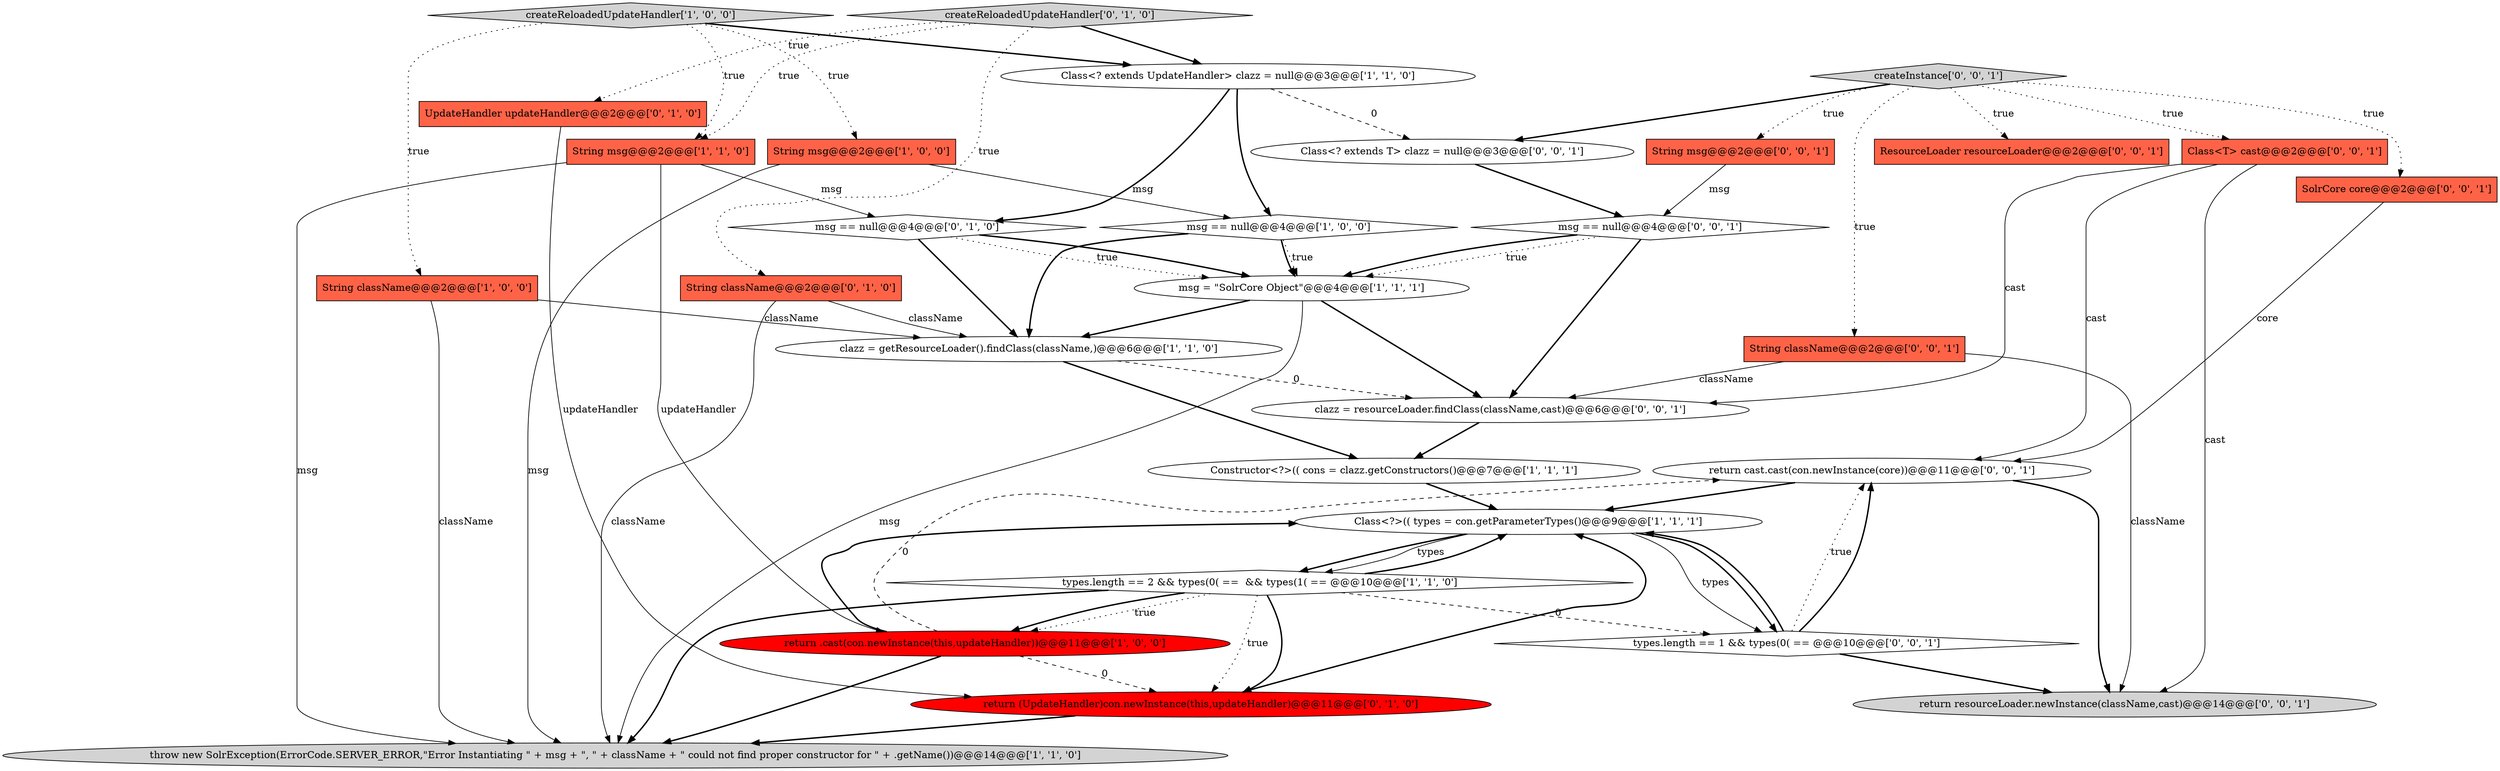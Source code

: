 digraph {
19 [style = filled, label = "Class<T> cast@@@2@@@['0', '0', '1']", fillcolor = tomato, shape = box image = "AAA0AAABBB3BBB"];
21 [style = filled, label = "ResourceLoader resourceLoader@@@2@@@['0', '0', '1']", fillcolor = tomato, shape = box image = "AAA0AAABBB3BBB"];
29 [style = filled, label = "return cast.cast(con.newInstance(core))@@@11@@@['0', '0', '1']", fillcolor = white, shape = ellipse image = "AAA0AAABBB3BBB"];
20 [style = filled, label = "SolrCore core@@@2@@@['0', '0', '1']", fillcolor = tomato, shape = box image = "AAA0AAABBB3BBB"];
24 [style = filled, label = "createInstance['0', '0', '1']", fillcolor = lightgray, shape = diamond image = "AAA0AAABBB3BBB"];
11 [style = filled, label = "Class<? extends UpdateHandler> clazz = null@@@3@@@['1', '1', '0']", fillcolor = white, shape = ellipse image = "AAA0AAABBB1BBB"];
28 [style = filled, label = "clazz = resourceLoader.findClass(className,cast)@@@6@@@['0', '0', '1']", fillcolor = white, shape = ellipse image = "AAA0AAABBB3BBB"];
25 [style = filled, label = "return resourceLoader.newInstance(className,cast)@@@14@@@['0', '0', '1']", fillcolor = lightgray, shape = ellipse image = "AAA0AAABBB3BBB"];
1 [style = filled, label = "return .cast(con.newInstance(this,updateHandler))@@@11@@@['1', '0', '0']", fillcolor = red, shape = ellipse image = "AAA1AAABBB1BBB"];
22 [style = filled, label = "msg == null@@@4@@@['0', '0', '1']", fillcolor = white, shape = diamond image = "AAA0AAABBB3BBB"];
4 [style = filled, label = "String className@@@2@@@['1', '0', '0']", fillcolor = tomato, shape = box image = "AAA0AAABBB1BBB"];
7 [style = filled, label = "createReloadedUpdateHandler['1', '0', '0']", fillcolor = lightgray, shape = diamond image = "AAA0AAABBB1BBB"];
14 [style = filled, label = "String className@@@2@@@['0', '1', '0']", fillcolor = tomato, shape = box image = "AAA0AAABBB2BBB"];
17 [style = filled, label = "createReloadedUpdateHandler['0', '1', '0']", fillcolor = lightgray, shape = diamond image = "AAA0AAABBB2BBB"];
23 [style = filled, label = "Class<? extends T> clazz = null@@@3@@@['0', '0', '1']", fillcolor = white, shape = ellipse image = "AAA0AAABBB3BBB"];
10 [style = filled, label = "throw new SolrException(ErrorCode.SERVER_ERROR,\"Error Instantiating \" + msg + \", \" + className + \" could not find proper constructor for \" + .getName())@@@14@@@['1', '1', '0']", fillcolor = lightgray, shape = ellipse image = "AAA0AAABBB1BBB"];
12 [style = filled, label = "String msg@@@2@@@['1', '1', '0']", fillcolor = tomato, shape = box image = "AAA0AAABBB1BBB"];
6 [style = filled, label = "types.length == 2 && types(0( ==  && types(1( == @@@10@@@['1', '1', '0']", fillcolor = white, shape = diamond image = "AAA0AAABBB1BBB"];
13 [style = filled, label = "UpdateHandler updateHandler@@@2@@@['0', '1', '0']", fillcolor = tomato, shape = box image = "AAA0AAABBB2BBB"];
2 [style = filled, label = "msg == null@@@4@@@['1', '0', '0']", fillcolor = white, shape = diamond image = "AAA0AAABBB1BBB"];
9 [style = filled, label = "clazz = getResourceLoader().findClass(className,)@@@6@@@['1', '1', '0']", fillcolor = white, shape = ellipse image = "AAA0AAABBB1BBB"];
27 [style = filled, label = "types.length == 1 && types(0( == @@@10@@@['0', '0', '1']", fillcolor = white, shape = diamond image = "AAA0AAABBB3BBB"];
15 [style = filled, label = "return (UpdateHandler)con.newInstance(this,updateHandler)@@@11@@@['0', '1', '0']", fillcolor = red, shape = ellipse image = "AAA1AAABBB2BBB"];
0 [style = filled, label = "Class<?>(( types = con.getParameterTypes()@@@9@@@['1', '1', '1']", fillcolor = white, shape = ellipse image = "AAA0AAABBB1BBB"];
18 [style = filled, label = "String className@@@2@@@['0', '0', '1']", fillcolor = tomato, shape = box image = "AAA0AAABBB3BBB"];
3 [style = filled, label = "msg = \"SolrCore Object\"@@@4@@@['1', '1', '1']", fillcolor = white, shape = ellipse image = "AAA0AAABBB1BBB"];
26 [style = filled, label = "String msg@@@2@@@['0', '0', '1']", fillcolor = tomato, shape = box image = "AAA0AAABBB3BBB"];
8 [style = filled, label = "Constructor<?>(( cons = clazz.getConstructors()@@@7@@@['1', '1', '1']", fillcolor = white, shape = ellipse image = "AAA0AAABBB1BBB"];
16 [style = filled, label = "msg == null@@@4@@@['0', '1', '0']", fillcolor = white, shape = diamond image = "AAA0AAABBB2BBB"];
5 [style = filled, label = "String msg@@@2@@@['1', '0', '0']", fillcolor = tomato, shape = box image = "AAA0AAABBB1BBB"];
2->3 [style = dotted, label="true"];
11->16 [style = bold, label=""];
16->3 [style = bold, label=""];
19->25 [style = solid, label="cast"];
15->10 [style = bold, label=""];
7->11 [style = bold, label=""];
27->0 [style = bold, label=""];
14->9 [style = solid, label="className"];
0->6 [style = bold, label=""];
0->27 [style = bold, label=""];
1->15 [style = dashed, label="0"];
3->10 [style = solid, label="msg"];
2->3 [style = bold, label=""];
9->28 [style = dashed, label="0"];
19->28 [style = solid, label="cast"];
29->0 [style = bold, label=""];
6->1 [style = dotted, label="true"];
1->29 [style = dashed, label="0"];
20->29 [style = solid, label="core"];
17->14 [style = dotted, label="true"];
29->25 [style = bold, label=""];
11->23 [style = dashed, label="0"];
5->10 [style = solid, label="msg"];
22->28 [style = bold, label=""];
6->0 [style = bold, label=""];
1->0 [style = bold, label=""];
2->9 [style = bold, label=""];
9->8 [style = bold, label=""];
24->23 [style = bold, label=""];
12->16 [style = solid, label="msg"];
16->3 [style = dotted, label="true"];
11->2 [style = bold, label=""];
6->15 [style = bold, label=""];
19->29 [style = solid, label="cast"];
7->12 [style = dotted, label="true"];
4->9 [style = solid, label="className"];
7->5 [style = dotted, label="true"];
8->0 [style = bold, label=""];
3->9 [style = bold, label=""];
22->3 [style = bold, label=""];
6->1 [style = bold, label=""];
3->28 [style = bold, label=""];
23->22 [style = bold, label=""];
17->12 [style = dotted, label="true"];
14->10 [style = solid, label="className"];
18->28 [style = solid, label="className"];
27->29 [style = dotted, label="true"];
24->26 [style = dotted, label="true"];
6->27 [style = dashed, label="0"];
6->10 [style = bold, label=""];
15->0 [style = bold, label=""];
28->8 [style = bold, label=""];
7->4 [style = dotted, label="true"];
24->20 [style = dotted, label="true"];
0->27 [style = solid, label="types"];
4->10 [style = solid, label="className"];
13->15 [style = solid, label="updateHandler"];
26->22 [style = solid, label="msg"];
22->3 [style = dotted, label="true"];
24->19 [style = dotted, label="true"];
6->15 [style = dotted, label="true"];
27->29 [style = bold, label=""];
5->2 [style = solid, label="msg"];
17->13 [style = dotted, label="true"];
1->10 [style = bold, label=""];
18->25 [style = solid, label="className"];
24->21 [style = dotted, label="true"];
12->1 [style = solid, label="updateHandler"];
12->10 [style = solid, label="msg"];
27->25 [style = bold, label=""];
16->9 [style = bold, label=""];
24->18 [style = dotted, label="true"];
17->11 [style = bold, label=""];
0->6 [style = solid, label="types"];
}
